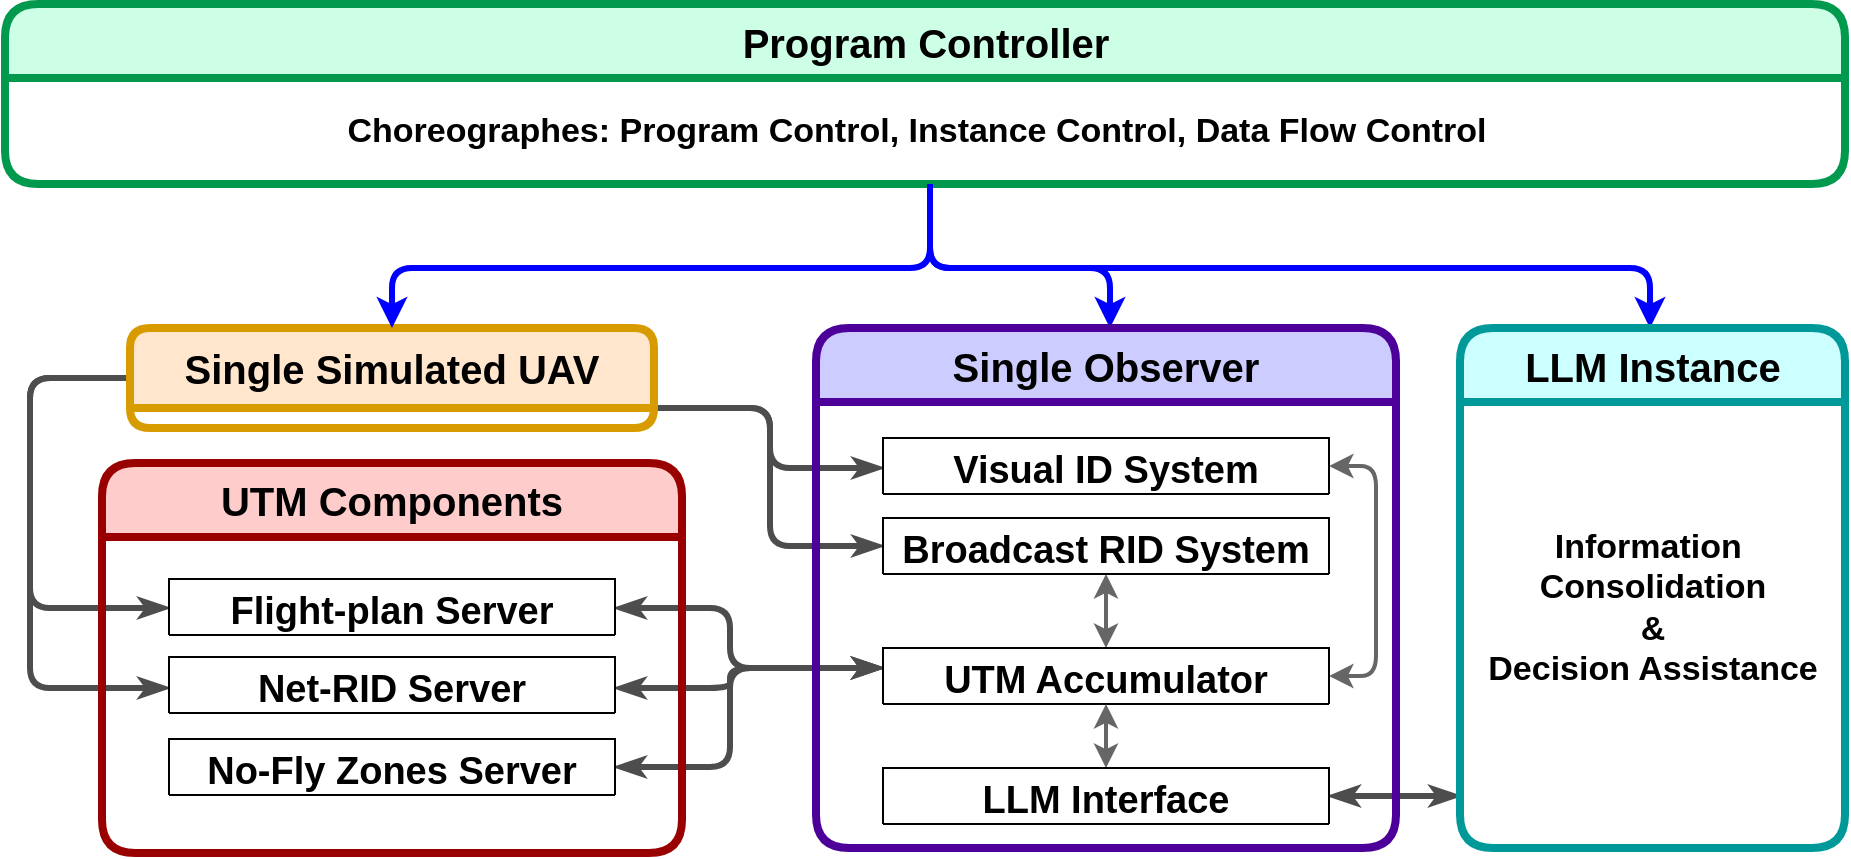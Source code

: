 <mxfile version="24.6.4" type="device">
  <diagram name="Page-1" id="Ev9KHV8LbVD18_9U95kE">
    <mxGraphModel dx="1382" dy="830" grid="1" gridSize="10" guides="1" tooltips="1" connect="1" arrows="1" fold="1" page="1" pageScale="1" pageWidth="2339" pageHeight="3300" math="0" shadow="0">
      <root>
        <mxCell id="0" />
        <mxCell id="1" parent="0" />
        <mxCell id="lRbjT1NGwTPiWCWEcdZG-6" style="edgeStyle=orthogonalEdgeStyle;rounded=1;orthogonalLoop=1;jettySize=auto;html=1;strokeWidth=3;curved=0;endArrow=classicThin;endFill=1;jumpStyle=line;strokeColor=#4D4D4D;" edge="1" parent="1" source="JzUydqIJ6qVtRUPiUywM-14" target="Jraj2u1gfLjr0mIL1iTk-41">
          <mxGeometry relative="1" as="geometry">
            <Array as="points">
              <mxPoint x="690" y="490" />
              <mxPoint x="690" y="520" />
            </Array>
          </mxGeometry>
        </mxCell>
        <mxCell id="lRbjT1NGwTPiWCWEcdZG-7" style="edgeStyle=orthogonalEdgeStyle;rounded=1;orthogonalLoop=1;jettySize=auto;html=1;strokeWidth=3;curved=0;endArrow=classicThin;endFill=1;jumpStyle=line;strokeColor=#4D4D4D;entryX=0;entryY=0.5;entryDx=0;entryDy=0;" edge="1" parent="1" target="n4PZmjlwthrs9iT0Sboe-10">
          <mxGeometry relative="1" as="geometry">
            <mxPoint x="650" y="490" as="sourcePoint" />
            <mxPoint x="710" y="529" as="targetPoint" />
            <Array as="points">
              <mxPoint x="690" y="490" />
              <mxPoint x="690" y="559" />
            </Array>
          </mxGeometry>
        </mxCell>
        <mxCell id="lRbjT1NGwTPiWCWEcdZG-8" style="edgeStyle=orthogonalEdgeStyle;rounded=1;orthogonalLoop=1;jettySize=auto;html=1;strokeWidth=3;curved=0;endArrow=classicThin;endFill=1;jumpStyle=line;strokeColor=#4D4D4D;" edge="1" parent="1" source="JzUydqIJ6qVtRUPiUywM-14" target="n4PZmjlwthrs9iT0Sboe-1">
          <mxGeometry relative="1" as="geometry">
            <Array as="points">
              <mxPoint x="320" y="475" />
              <mxPoint x="320" y="590" />
            </Array>
          </mxGeometry>
        </mxCell>
        <mxCell id="lRbjT1NGwTPiWCWEcdZG-9" style="edgeStyle=orthogonalEdgeStyle;rounded=1;orthogonalLoop=1;jettySize=auto;html=1;strokeWidth=3;curved=0;endArrow=classicThin;endFill=1;jumpStyle=line;strokeColor=#4D4D4D;" edge="1" parent="1" source="JzUydqIJ6qVtRUPiUywM-14" target="n4PZmjlwthrs9iT0Sboe-3">
          <mxGeometry relative="1" as="geometry">
            <Array as="points">
              <mxPoint x="320" y="475" />
              <mxPoint x="320" y="630" />
            </Array>
          </mxGeometry>
        </mxCell>
        <mxCell id="JzUydqIJ6qVtRUPiUywM-14" value="&lt;font style=&quot;font-size: 20px;&quot;&gt;Single Simulated UAV&lt;/font&gt;" style="swimlane;whiteSpace=wrap;html=1;rounded=1;fillColor=#ffe6cc;strokeColor=#D79B00;strokeWidth=4;perimeterSpacing=0;fillStyle=auto;startSize=40;fontSize=20;" parent="1" vertex="1" collapsed="1">
          <mxGeometry x="370" y="450" width="262" height="50" as="geometry">
            <mxRectangle x="358" y="430" width="290" height="90" as="alternateBounds" />
          </mxGeometry>
        </mxCell>
        <mxCell id="n4PZmjlwthrs9iT0Sboe-29" style="edgeStyle=orthogonalEdgeStyle;rounded=1;orthogonalLoop=1;jettySize=auto;html=1;strokeWidth=3;curved=0;endArrow=classicThin;endFill=1;startArrow=classicThin;startFill=1;jumpStyle=line;strokeColor=#4D4D4D;" parent="1" source="n4PZmjlwthrs9iT0Sboe-9" target="n4PZmjlwthrs9iT0Sboe-12" edge="1">
          <mxGeometry relative="1" as="geometry">
            <mxPoint x="1030" y="680" as="sourcePoint" />
            <Array as="points">
              <mxPoint x="1020" y="684" />
              <mxPoint x="1020" y="684" />
            </Array>
          </mxGeometry>
        </mxCell>
        <mxCell id="n4PZmjlwthrs9iT0Sboe-13" value="&lt;span style=&quot;font-size: 20px; text-wrap: nowrap;&quot;&gt;Program Controller&lt;/span&gt;" style="swimlane;whiteSpace=wrap;html=1;rounded=1;fillColor=#CCFFE6;strokeColor=#00994D;strokeWidth=4;perimeterSpacing=0;fillStyle=auto;startSize=37;fontSize=20;" parent="1" vertex="1">
          <mxGeometry x="307.5" y="288" width="920" height="90" as="geometry" />
        </mxCell>
        <mxCell id="lRbjT1NGwTPiWCWEcdZG-21" value="&lt;font style=&quot;font-size: 17px;&quot;&gt;Choreographes: Program Control, Instance Control, Data Flow Control&lt;/font&gt;" style="text;html=1;align=center;verticalAlign=middle;resizable=0;points=[];autosize=1;strokeColor=none;fillColor=none;fontSize=17;fontStyle=1" vertex="1" parent="n4PZmjlwthrs9iT0Sboe-13">
          <mxGeometry x="180" y="49" width="550" height="30" as="geometry" />
        </mxCell>
        <mxCell id="lRbjT1NGwTPiWCWEcdZG-1" style="edgeStyle=orthogonalEdgeStyle;rounded=1;orthogonalLoop=1;jettySize=auto;html=1;startArrow=classicThin;startFill=1;strokeWidth=3;curved=0;endArrow=classicThin;endFill=1;jumpStyle=line;strokeColor=#4D4D4D;" edge="1" parent="1" source="n4PZmjlwthrs9iT0Sboe-11" target="n4PZmjlwthrs9iT0Sboe-1">
          <mxGeometry relative="1" as="geometry">
            <mxPoint x="701" y="615" as="sourcePoint" />
            <mxPoint x="610" y="630" as="targetPoint" />
            <Array as="points">
              <mxPoint x="670" y="620" />
              <mxPoint x="670" y="590" />
            </Array>
          </mxGeometry>
        </mxCell>
        <mxCell id="lRbjT1NGwTPiWCWEcdZG-2" style="edgeStyle=orthogonalEdgeStyle;rounded=1;orthogonalLoop=1;jettySize=auto;html=1;startArrow=classicThin;startFill=1;strokeWidth=3;curved=0;endArrow=classicThin;endFill=1;jumpStyle=line;strokeColor=#4D4D4D;" edge="1" parent="1" source="n4PZmjlwthrs9iT0Sboe-11" target="n4PZmjlwthrs9iT0Sboe-3">
          <mxGeometry relative="1" as="geometry">
            <mxPoint x="701" y="635" as="sourcePoint" />
            <mxPoint x="553" y="695" as="targetPoint" />
            <Array as="points">
              <mxPoint x="670" y="620" />
              <mxPoint x="670" y="630" />
            </Array>
          </mxGeometry>
        </mxCell>
        <mxCell id="lRbjT1NGwTPiWCWEcdZG-5" style="edgeStyle=orthogonalEdgeStyle;rounded=1;orthogonalLoop=1;jettySize=auto;html=1;startArrow=classicThin;startFill=1;strokeWidth=3;curved=0;endArrow=classicThin;endFill=1;jumpStyle=line;strokeColor=#4D4D4D;entryX=1;entryY=0.5;entryDx=0;entryDy=0;" edge="1" parent="1" source="n4PZmjlwthrs9iT0Sboe-11" target="n4PZmjlwthrs9iT0Sboe-5">
          <mxGeometry relative="1" as="geometry">
            <mxPoint x="701" y="655" as="sourcePoint" />
            <mxPoint x="580" y="755" as="targetPoint" />
            <Array as="points">
              <mxPoint x="670" y="620" />
              <mxPoint x="670" y="670" />
            </Array>
          </mxGeometry>
        </mxCell>
        <mxCell id="lRbjT1NGwTPiWCWEcdZG-12" style="edgeStyle=orthogonalEdgeStyle;rounded=1;orthogonalLoop=1;jettySize=auto;html=1;curved=0;jumpStyle=arc;strokeWidth=3;strokeColor=#0000FF;" edge="1" parent="1" source="n4PZmjlwthrs9iT0Sboe-13" target="n4PZmjlwthrs9iT0Sboe-7">
          <mxGeometry relative="1" as="geometry">
            <mxPoint x="1060" y="300" as="sourcePoint" />
            <Array as="points">
              <mxPoint x="770" y="420" />
              <mxPoint x="860" y="420" />
            </Array>
          </mxGeometry>
        </mxCell>
        <mxCell id="lRbjT1NGwTPiWCWEcdZG-13" style="edgeStyle=orthogonalEdgeStyle;rounded=1;orthogonalLoop=1;jettySize=auto;html=1;curved=0;jumpStyle=arc;strokeWidth=3;strokeColor=#0000FF;" edge="1" parent="1" source="n4PZmjlwthrs9iT0Sboe-13" target="n4PZmjlwthrs9iT0Sboe-9">
          <mxGeometry relative="1" as="geometry">
            <mxPoint x="1060" y="360" as="sourcePoint" />
            <Array as="points">
              <mxPoint x="770" y="420" />
              <mxPoint x="1130" y="420" />
            </Array>
          </mxGeometry>
        </mxCell>
        <mxCell id="n4PZmjlwthrs9iT0Sboe-7" value="&lt;font style=&quot;font-size: 20px;&quot;&gt;Single Observer&lt;/font&gt;" style="swimlane;whiteSpace=wrap;html=1;rounded=1;fillColor=#CCCCFF;strokeColor=#4C0099;strokeWidth=4;perimeterSpacing=0;fillStyle=auto;startSize=37;fontSize=20;" parent="1" vertex="1">
          <mxGeometry x="713" y="450" width="290" height="260" as="geometry" />
        </mxCell>
        <mxCell id="lRbjT1NGwTPiWCWEcdZG-64" style="edgeStyle=orthogonalEdgeStyle;rounded=1;orthogonalLoop=1;jettySize=auto;html=1;entryX=1;entryY=0.5;entryDx=0;entryDy=0;strokeColor=#666666;strokeWidth=2;align=center;verticalAlign=middle;fontFamily=Helvetica;fontSize=11;fontColor=default;labelBackgroundColor=default;startArrow=classic;startFill=1;endArrow=classic;curved=0;" edge="1" parent="n4PZmjlwthrs9iT0Sboe-7" source="Jraj2u1gfLjr0mIL1iTk-41" target="n4PZmjlwthrs9iT0Sboe-11">
          <mxGeometry relative="1" as="geometry">
            <Array as="points">
              <mxPoint x="280" y="69" />
              <mxPoint x="280" y="174" />
            </Array>
          </mxGeometry>
        </mxCell>
        <mxCell id="Jraj2u1gfLjr0mIL1iTk-41" value="Visual ID System" style="swimlane;fontSize=19;rounded=1;startSize=28;" parent="n4PZmjlwthrs9iT0Sboe-7" vertex="1">
          <mxGeometry x="33.5" y="55" width="223" height="28" as="geometry">
            <mxRectangle x="1210" y="720" width="250" height="30" as="alternateBounds" />
          </mxGeometry>
        </mxCell>
        <mxCell id="lRbjT1NGwTPiWCWEcdZG-31" style="edgeStyle=orthogonalEdgeStyle;rounded=1;orthogonalLoop=1;jettySize=auto;html=1;startArrow=classic;startFill=1;strokeWidth=2;curved=0;strokeColor=#666666;" edge="1" parent="n4PZmjlwthrs9iT0Sboe-7" source="n4PZmjlwthrs9iT0Sboe-11" target="n4PZmjlwthrs9iT0Sboe-10">
          <mxGeometry relative="1" as="geometry" />
        </mxCell>
        <mxCell id="n4PZmjlwthrs9iT0Sboe-11" value="UTM Accumulator" style="swimlane;fontSize=19;rounded=1;startSize=28;" parent="n4PZmjlwthrs9iT0Sboe-7" vertex="1">
          <mxGeometry x="33.5" y="160" width="223" height="28" as="geometry">
            <mxRectangle x="1210" y="720" width="250" height="30" as="alternateBounds" />
          </mxGeometry>
        </mxCell>
        <mxCell id="lRbjT1NGwTPiWCWEcdZG-28" style="edgeStyle=orthogonalEdgeStyle;rounded=1;orthogonalLoop=1;jettySize=auto;html=1;strokeWidth=2;startArrow=classic;startFill=1;strokeColor=#666666;curved=0;" edge="1" parent="n4PZmjlwthrs9iT0Sboe-7" source="n4PZmjlwthrs9iT0Sboe-12" target="n4PZmjlwthrs9iT0Sboe-11">
          <mxGeometry relative="1" as="geometry" />
        </mxCell>
        <mxCell id="n4PZmjlwthrs9iT0Sboe-12" value="LLM Interface" style="swimlane;fontSize=19;rounded=1;startSize=28;" parent="n4PZmjlwthrs9iT0Sboe-7" vertex="1">
          <mxGeometry x="33.5" y="220" width="223" height="28" as="geometry">
            <mxRectangle x="1210" y="720" width="250" height="30" as="alternateBounds" />
          </mxGeometry>
        </mxCell>
        <mxCell id="n4PZmjlwthrs9iT0Sboe-10" value="Broadcast RID System" style="swimlane;fontSize=19;rounded=1;startSize=28;" parent="n4PZmjlwthrs9iT0Sboe-7" vertex="1">
          <mxGeometry x="33.5" y="95" width="223" height="28" as="geometry">
            <mxRectangle x="1210" y="720" width="250" height="30" as="alternateBounds" />
          </mxGeometry>
        </mxCell>
        <mxCell id="n4PZmjlwthrs9iT0Sboe-8" value="&lt;span style=&quot;font-size: 20px; text-wrap: nowrap;&quot;&gt;UTM Components&lt;/span&gt;" style="swimlane;whiteSpace=wrap;html=1;rounded=1;fillColor=#FFCCCC;strokeColor=#990000;strokeWidth=4;perimeterSpacing=0;fillStyle=auto;startSize=37;fontSize=20;" parent="1" vertex="1">
          <mxGeometry x="356" y="517.5" width="290" height="195" as="geometry" />
        </mxCell>
        <mxCell id="n4PZmjlwthrs9iT0Sboe-1" value="Flight-plan Server" style="swimlane;fontSize=19;rounded=1;startSize=28;" parent="n4PZmjlwthrs9iT0Sboe-8" vertex="1" collapsed="1">
          <mxGeometry x="33.5" y="58" width="223" height="28" as="geometry">
            <mxRectangle x="44.5" y="50" width="201" height="60" as="alternateBounds" />
          </mxGeometry>
        </mxCell>
        <mxCell id="n4PZmjlwthrs9iT0Sboe-4" value="&lt;font style=&quot;font-size: 14px;&quot;&gt;Holds public flight-plans&lt;br&gt;&lt;/font&gt;" style="text;html=1;align=center;verticalAlign=middle;resizable=0;points=[];autosize=1;strokeColor=none;fillColor=none;" parent="n4PZmjlwthrs9iT0Sboe-1" vertex="1">
          <mxGeometry x="11" y="27" width="170" height="30" as="geometry" />
        </mxCell>
        <mxCell id="n4PZmjlwthrs9iT0Sboe-3" value="Net-RID Server" style="swimlane;fontSize=19;rounded=1;startSize=28;" parent="n4PZmjlwthrs9iT0Sboe-8" vertex="1" collapsed="1">
          <mxGeometry x="33.5" y="97" width="223" height="28" as="geometry">
            <mxRectangle x="44.5" y="120" width="201" height="60" as="alternateBounds" />
          </mxGeometry>
        </mxCell>
        <mxCell id="lRbjT1NGwTPiWCWEcdZG-24" value="&lt;font style=&quot;font-size: 14px;&quot;&gt;Holds sent Net-RID messages&lt;br&gt;&lt;/font&gt;" style="text;html=1;align=center;verticalAlign=middle;resizable=0;points=[];autosize=1;strokeColor=none;fillColor=none;" vertex="1" parent="n4PZmjlwthrs9iT0Sboe-3">
          <mxGeometry x="-9" y="25" width="210" height="30" as="geometry" />
        </mxCell>
        <mxCell id="n4PZmjlwthrs9iT0Sboe-5" value="No-Fly Zones Server" style="swimlane;fontSize=19;rounded=1;startSize=28;" parent="n4PZmjlwthrs9iT0Sboe-8" vertex="1" collapsed="1">
          <mxGeometry x="33.5" y="138" width="223" height="28" as="geometry">
            <mxRectangle x="44.5" y="190" width="201" height="60" as="alternateBounds" />
          </mxGeometry>
        </mxCell>
        <mxCell id="n4PZmjlwthrs9iT0Sboe-6" value="&lt;font style=&quot;font-size: 14px;&quot;&gt;Holds the no-fly zones&lt;br&gt;&lt;/font&gt;" style="text;html=1;align=center;verticalAlign=middle;resizable=0;points=[];autosize=1;strokeColor=none;fillColor=none;" parent="n4PZmjlwthrs9iT0Sboe-5" vertex="1">
          <mxGeometry x="16" y="27" width="160" height="30" as="geometry" />
        </mxCell>
        <mxCell id="n4PZmjlwthrs9iT0Sboe-9" value="&lt;span style=&quot;font-size: 20px; text-wrap: nowrap;&quot;&gt;LLM Instance&lt;/span&gt;" style="swimlane;whiteSpace=wrap;html=1;rounded=1;fillColor=#CCFFFF;strokeColor=#009999;strokeWidth=4;perimeterSpacing=0;fillStyle=auto;startSize=37;fontSize=20;" parent="1" vertex="1">
          <mxGeometry x="1035" y="450" width="192.5" height="260" as="geometry" />
        </mxCell>
        <mxCell id="JzUydqIJ6qVtRUPiUywM-3" value="&lt;div style=&quot;font-size: 17px;&quot;&gt;&lt;font style=&quot;font-size: 17px;&quot;&gt;&lt;b&gt;Information&amp;nbsp;&lt;/b&gt;&lt;/font&gt;&lt;/div&gt;&lt;div style=&quot;font-size: 17px;&quot;&gt;&lt;font style=&quot;font-size: 17px;&quot;&gt;&lt;b&gt;Consolidation&lt;br&gt;&lt;/b&gt;&lt;/font&gt;&lt;/div&gt;&lt;div style=&quot;font-size: 17px;&quot;&gt;&lt;font style=&quot;font-size: 17px;&quot;&gt;&lt;b&gt;&amp;amp;&lt;/b&gt;&lt;/font&gt;&lt;/div&gt;&lt;font style=&quot;font-size: 17px;&quot;&gt;&lt;b&gt;Decision Assistance&lt;/b&gt;&lt;/font&gt;" style="text;html=1;align=center;verticalAlign=middle;resizable=0;points=[];autosize=1;strokeColor=none;fillColor=none;" parent="n4PZmjlwthrs9iT0Sboe-9" vertex="1">
          <mxGeometry x="1.25" y="89.5" width="190" height="100" as="geometry" />
        </mxCell>
        <mxCell id="lRbjT1NGwTPiWCWEcdZG-11" style="edgeStyle=orthogonalEdgeStyle;rounded=1;orthogonalLoop=1;jettySize=auto;html=1;curved=0;jumpStyle=arc;strokeWidth=3;strokeColor=#0000FF;" edge="1" parent="1" source="n4PZmjlwthrs9iT0Sboe-13" target="JzUydqIJ6qVtRUPiUywM-14">
          <mxGeometry relative="1" as="geometry">
            <mxPoint x="1060" y="370" as="sourcePoint" />
            <Array as="points">
              <mxPoint x="770" y="420" />
              <mxPoint x="501" y="420" />
            </Array>
          </mxGeometry>
        </mxCell>
      </root>
    </mxGraphModel>
  </diagram>
</mxfile>
